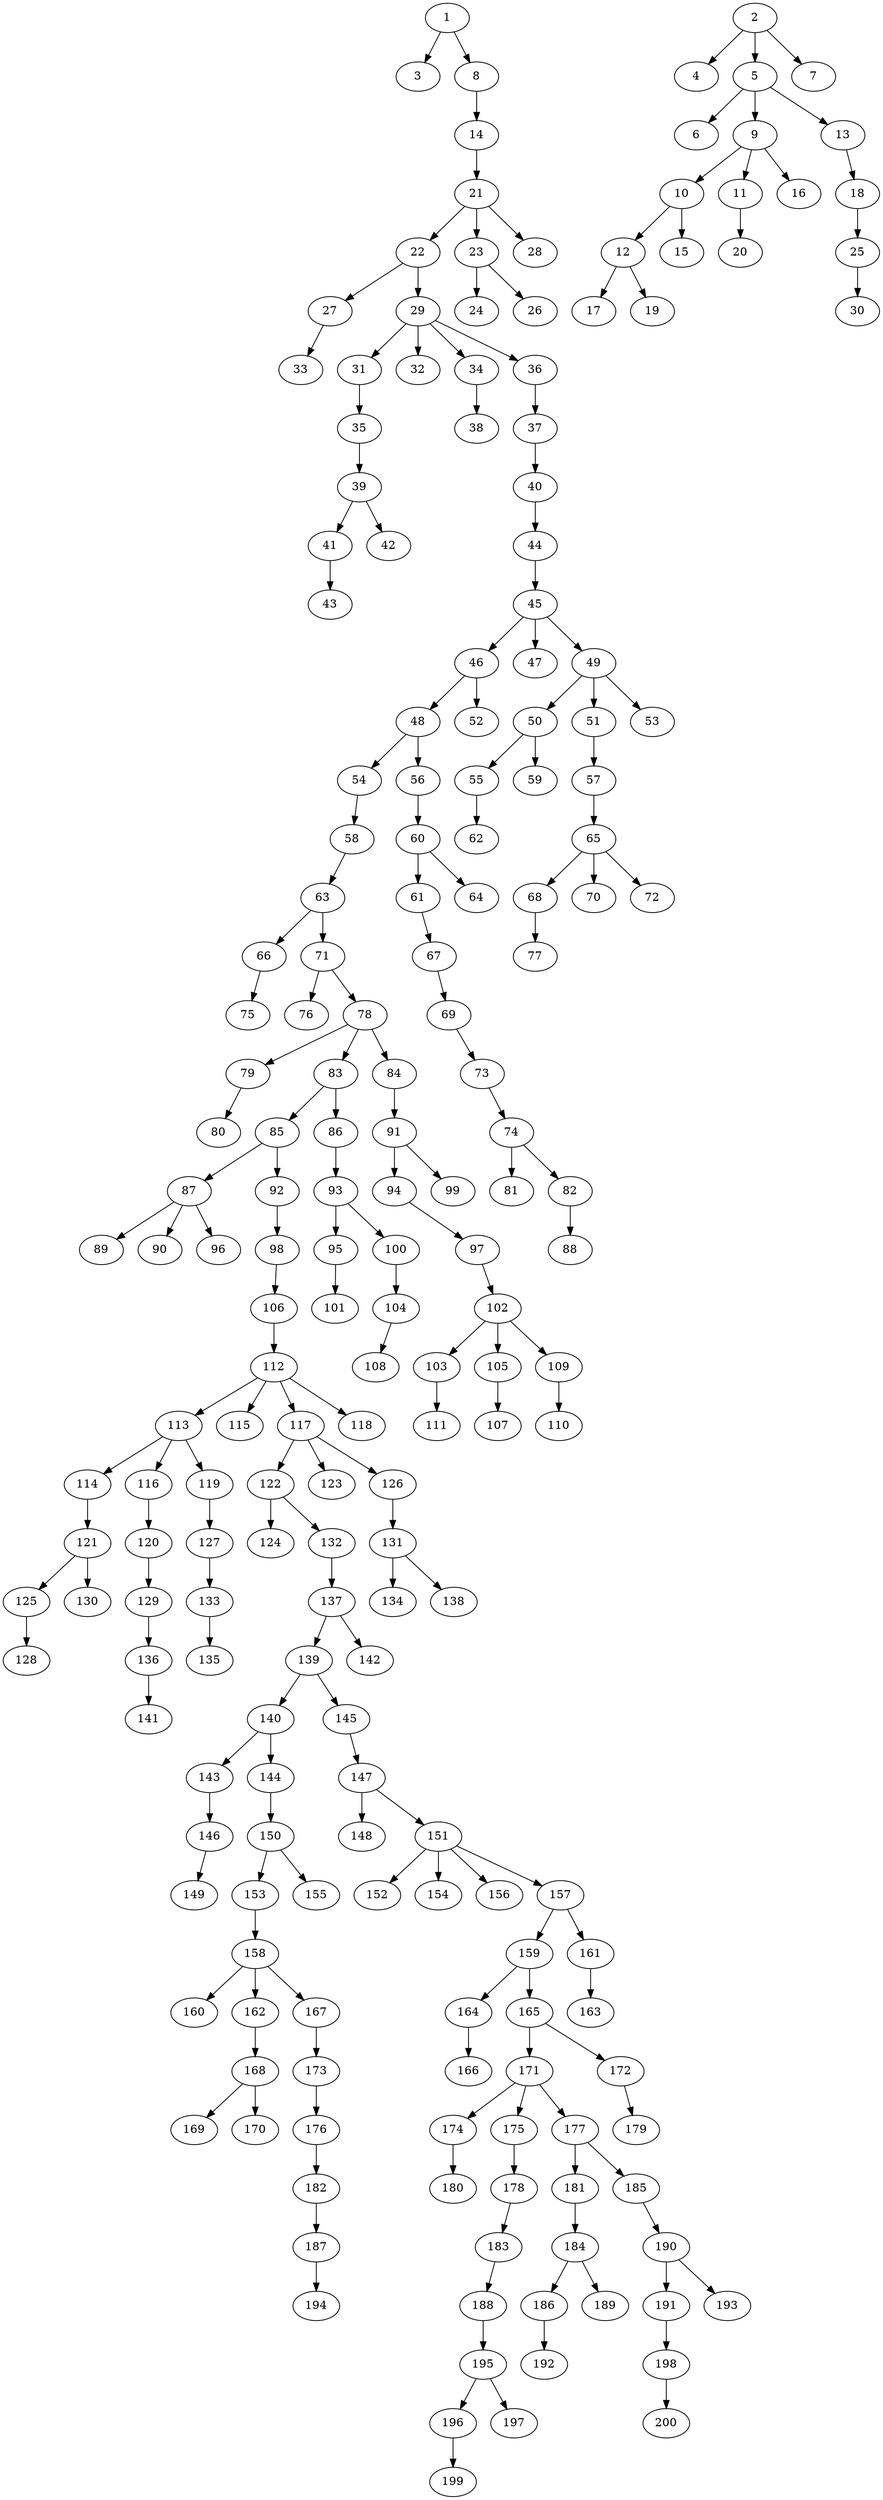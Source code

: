 // DAG automatically generated by daggen at Wed Apr 12 12:22:22 2017
// ./daggen --dot -n 200 --jump=5 --fat=0.2 --regularity=0.4 --density=0.2 
digraph G {
  1 [size="368580058271", alpha="0.09"]
  1 -> 3 [size ="411041792"]
  1 -> 8 [size ="411041792"]
  2 [size="68719476736", alpha="0.19"]
  2 -> 4 [size ="134217728"]
  2 -> 5 [size ="134217728"]
  2 -> 7 [size ="134217728"]
  3 [size="4586388200", alpha="0.20"]
  4 [size="3669693538", alpha="0.06"]
  5 [size="560341497456", alpha="0.03"]
  5 -> 6 [size ="536870912"]
  5 -> 9 [size ="536870912"]
  5 -> 13 [size ="536870912"]
  6 [size="21264632009", alpha="0.13"]
  7 [size="12149641132", alpha="0.00"]
  8 [size="213848573588", alpha="0.06"]
  8 -> 14 [size ="536870912"]
  9 [size="352531004309", alpha="0.19"]
  9 -> 10 [size ="411041792"]
  9 -> 11 [size ="411041792"]
  9 -> 16 [size ="411041792"]
  10 [size="893811492454", alpha="0.04"]
  10 -> 12 [size ="679477248"]
  10 -> 15 [size ="679477248"]
  11 [size="1073741824000", alpha="0.09"]
  11 -> 20 [size ="838860800"]
  12 [size="28991029248", alpha="0.18"]
  12 -> 17 [size ="75497472"]
  12 -> 19 [size ="75497472"]
  13 [size="93577235412", alpha="0.05"]
  13 -> 18 [size ="134217728"]
  14 [size="10915676496", alpha="0.03"]
  14 -> 21 [size ="536870912"]
  15 [size="855363222668", alpha="0.10"]
  16 [size="1019437476961", alpha="0.09"]
  17 [size="4972744267", alpha="0.03"]
  18 [size="78644908044", alpha="0.05"]
  18 -> 25 [size ="134217728"]
  19 [size="188295899166", alpha="0.12"]
  20 [size="68719476736", alpha="0.11"]
  21 [size="25736250333", alpha="0.11"]
  21 -> 22 [size ="679477248"]
  21 -> 23 [size ="679477248"]
  21 -> 28 [size ="679477248"]
  22 [size="549755813888", alpha="0.11"]
  22 -> 27 [size ="536870912"]
  22 -> 29 [size ="536870912"]
  23 [size="289879960656", alpha="0.04"]
  23 -> 24 [size ="209715200"]
  23 -> 26 [size ="209715200"]
  24 [size="780816874760", alpha="0.01"]
  25 [size="134217728000", alpha="0.13"]
  25 -> 30 [size ="209715200"]
  26 [size="8187682039", alpha="0.15"]
  27 [size="31881970915", alpha="0.06"]
  27 -> 33 [size ="33554432"]
  28 [size="99608958102", alpha="0.19"]
  29 [size="214444089672", alpha="0.03"]
  29 -> 31 [size ="209715200"]
  29 -> 32 [size ="209715200"]
  29 -> 34 [size ="209715200"]
  29 -> 36 [size ="209715200"]
  30 [size="2693174233", alpha="0.12"]
  31 [size="37720536994", alpha="0.16"]
  31 -> 35 [size ="33554432"]
  32 [size="14158066044", alpha="0.00"]
  33 [size="96357639142", alpha="0.17"]
  34 [size="15941221452", alpha="0.14"]
  34 -> 38 [size ="411041792"]
  35 [size="111736543643", alpha="0.06"]
  35 -> 39 [size ="75497472"]
  36 [size="977035887012", alpha="0.06"]
  36 -> 37 [size ="679477248"]
  37 [size="134217728000", alpha="0.14"]
  37 -> 40 [size ="209715200"]
  38 [size="368066609648", alpha="0.01"]
  39 [size="1073741824000", alpha="0.11"]
  39 -> 41 [size ="838860800"]
  39 -> 42 [size ="838860800"]
  40 [size="368293445632", alpha="0.02"]
  40 -> 44 [size ="411041792"]
  41 [size="333395703648", alpha="0.09"]
  41 -> 43 [size ="679477248"]
  42 [size="21746773374", alpha="0.18"]
  43 [size="182990849456", alpha="0.09"]
  44 [size="28878325531", alpha="0.09"]
  44 -> 45 [size ="838860800"]
  45 [size="68719476736", alpha="0.05"]
  45 -> 46 [size ="134217728"]
  45 -> 47 [size ="134217728"]
  45 -> 49 [size ="134217728"]
  46 [size="97934236620", alpha="0.05"]
  46 -> 48 [size ="134217728"]
  46 -> 52 [size ="134217728"]
  47 [size="5856417813", alpha="0.02"]
  48 [size="1073741824000", alpha="0.16"]
  48 -> 54 [size ="838860800"]
  48 -> 56 [size ="838860800"]
  49 [size="231928233984", alpha="0.05"]
  49 -> 50 [size ="301989888"]
  49 -> 51 [size ="301989888"]
  49 -> 53 [size ="301989888"]
  50 [size="549755813888", alpha="0.06"]
  50 -> 55 [size ="536870912"]
  50 -> 59 [size ="536870912"]
  51 [size="368293445632", alpha="0.12"]
  51 -> 57 [size ="411041792"]
  52 [size="782757789696", alpha="0.02"]
  53 [size="368293445632", alpha="0.19"]
  54 [size="355672264143", alpha="0.01"]
  54 -> 58 [size ="301989888"]
  55 [size="6719676103", alpha="0.17"]
  55 -> 62 [size ="838860800"]
  56 [size="134217728000", alpha="0.17"]
  56 -> 60 [size ="209715200"]
  57 [size="134217728000", alpha="0.03"]
  57 -> 65 [size ="209715200"]
  58 [size="81105484596", alpha="0.18"]
  58 -> 63 [size ="134217728"]
  59 [size="10743273986", alpha="0.11"]
  60 [size="19902180722", alpha="0.07"]
  60 -> 61 [size ="536870912"]
  60 -> 64 [size ="536870912"]
  61 [size="4304178550", alpha="0.04"]
  61 -> 67 [size ="411041792"]
  62 [size="549755813888", alpha="0.13"]
  63 [size="231928233984", alpha="0.17"]
  63 -> 66 [size ="301989888"]
  63 -> 71 [size ="301989888"]
  64 [size="368293445632", alpha="0.02"]
  65 [size="1857191934", alpha="0.06"]
  65 -> 68 [size ="33554432"]
  65 -> 70 [size ="33554432"]
  65 -> 72 [size ="33554432"]
  66 [size="83553444612", alpha="0.17"]
  66 -> 75 [size ="75497472"]
  67 [size="1078545265961", alpha="0.12"]
  67 -> 69 [size ="838860800"]
  68 [size="40927714068", alpha="0.18"]
  68 -> 77 [size ="134217728"]
  69 [size="1763138281", alpha="0.17"]
  69 -> 73 [size ="75497472"]
  70 [size="428936119009", alpha="0.06"]
  71 [size="661763032958", alpha="0.05"]
  71 -> 76 [size ="411041792"]
  71 -> 78 [size ="411041792"]
  72 [size="1969359745", alpha="0.02"]
  73 [size="21940845658", alpha="0.18"]
  73 -> 74 [size ="536870912"]
  74 [size="140114072556", alpha="0.04"]
  74 -> 81 [size ="134217728"]
  74 -> 82 [size ="134217728"]
  75 [size="134217728000", alpha="0.12"]
  76 [size="170287546824", alpha="0.07"]
  77 [size="28506142613", alpha="0.17"]
  78 [size="33439522468", alpha="0.09"]
  78 -> 79 [size ="679477248"]
  78 -> 83 [size ="679477248"]
  78 -> 84 [size ="679477248"]
  79 [size="549755813888", alpha="0.16"]
  79 -> 80 [size ="536870912"]
  80 [size="35735504052", alpha="0.01"]
  81 [size="368293445632", alpha="0.19"]
  82 [size="1047504316650", alpha="0.06"]
  82 -> 88 [size ="838860800"]
  83 [size="143873241604", alpha="0.02"]
  83 -> 85 [size ="679477248"]
  83 -> 86 [size ="679477248"]
  84 [size="782757789696", alpha="0.18"]
  84 -> 91 [size ="679477248"]
  85 [size="40080632622", alpha="0.15"]
  85 -> 87 [size ="838860800"]
  85 -> 92 [size ="838860800"]
  86 [size="231928233984", alpha="0.03"]
  86 -> 93 [size ="301989888"]
  87 [size="68719476736", alpha="0.12"]
  87 -> 89 [size ="134217728"]
  87 -> 90 [size ="134217728"]
  87 -> 96 [size ="134217728"]
  88 [size="47951516447", alpha="0.12"]
  89 [size="28991029248", alpha="0.03"]
  90 [size="6473425110", alpha="0.03"]
  91 [size="14876280682", alpha="0.10"]
  91 -> 94 [size ="536870912"]
  91 -> 99 [size ="536870912"]
  92 [size="676230776780", alpha="0.13"]
  92 -> 98 [size ="536870912"]
  93 [size="134217728000", alpha="0.18"]
  93 -> 95 [size ="209715200"]
  93 -> 100 [size ="209715200"]
  94 [size="8589934592", alpha="0.09"]
  94 -> 97 [size ="33554432"]
  95 [size="231928233984", alpha="0.10"]
  95 -> 101 [size ="301989888"]
  96 [size="1071000832524", alpha="0.02"]
  97 [size="148842350940", alpha="0.12"]
  97 -> 102 [size ="134217728"]
  98 [size="241754332030", alpha="0.02"]
  98 -> 106 [size ="209715200"]
  99 [size="8589934592", alpha="0.15"]
  100 [size="142003658628", alpha="0.03"]
  100 -> 104 [size ="536870912"]
  101 [size="94449622692", alpha="0.06"]
  102 [size="2667857999", alpha="0.19"]
  102 -> 103 [size ="209715200"]
  102 -> 105 [size ="209715200"]
  102 -> 109 [size ="209715200"]
  103 [size="8589934592", alpha="0.20"]
  103 -> 111 [size ="33554432"]
  104 [size="12408137558", alpha="0.16"]
  104 -> 108 [size ="301989888"]
  105 [size="3406168266", alpha="0.13"]
  105 -> 107 [size ="134217728"]
  106 [size="12947628064", alpha="0.01"]
  106 -> 112 [size ="33554432"]
  107 [size="28991029248", alpha="0.18"]
  108 [size="162092078689", alpha="0.13"]
  109 [size="495210182", alpha="0.10"]
  109 -> 110 [size ="33554432"]
  110 [size="79587217144", alpha="0.06"]
  111 [size="12432131257", alpha="0.19"]
  112 [size="8526185721", alpha="0.16"]
  112 -> 113 [size ="301989888"]
  112 -> 115 [size ="301989888"]
  112 -> 117 [size ="301989888"]
  112 -> 118 [size ="301989888"]
  113 [size="549755813888", alpha="0.13"]
  113 -> 114 [size ="536870912"]
  113 -> 116 [size ="536870912"]
  113 -> 119 [size ="536870912"]
  114 [size="70335823008", alpha="0.10"]
  114 -> 121 [size ="134217728"]
  115 [size="20528721336", alpha="0.03"]
  116 [size="23696854332", alpha="0.17"]
  116 -> 120 [size ="679477248"]
  117 [size="368293445632", alpha="0.16"]
  117 -> 122 [size ="411041792"]
  117 -> 123 [size ="411041792"]
  117 -> 126 [size ="411041792"]
  118 [size="265963378971", alpha="0.18"]
  119 [size="549755813888", alpha="0.04"]
  119 -> 127 [size ="536870912"]
  120 [size="531138236096", alpha="0.09"]
  120 -> 129 [size ="536870912"]
  121 [size="549755813888", alpha="0.20"]
  121 -> 125 [size ="536870912"]
  121 -> 130 [size ="536870912"]
  122 [size="549755813888", alpha="0.07"]
  122 -> 124 [size ="536870912"]
  122 -> 132 [size ="536870912"]
  123 [size="134217728000", alpha="0.03"]
  124 [size="134217728000", alpha="0.19"]
  125 [size="18532345452", alpha="0.11"]
  125 -> 128 [size ="33554432"]
  126 [size="8589934592", alpha="0.15"]
  126 -> 131 [size ="33554432"]
  127 [size="2691448985", alpha="0.00"]
  127 -> 133 [size ="134217728"]
  128 [size="549755813888", alpha="0.09"]
  129 [size="8188646005", alpha="0.01"]
  129 -> 136 [size ="209715200"]
  130 [size="299635471426", alpha="0.15"]
  131 [size="32394643614", alpha="0.03"]
  131 -> 134 [size ="536870912"]
  131 -> 138 [size ="536870912"]
  132 [size="7556527112", alpha="0.07"]
  132 -> 137 [size ="134217728"]
  133 [size="98185537862", alpha="0.05"]
  133 -> 135 [size ="75497472"]
  134 [size="549755813888", alpha="0.00"]
  135 [size="231928233984", alpha="0.05"]
  136 [size="776251720835", alpha="0.07"]
  136 -> 141 [size ="838860800"]
  137 [size="10443040228", alpha="0.08"]
  137 -> 139 [size ="33554432"]
  137 -> 142 [size ="33554432"]
  138 [size="39250162361", alpha="0.15"]
  139 [size="5365543768", alpha="0.00"]
  139 -> 140 [size ="536870912"]
  139 -> 145 [size ="536870912"]
  140 [size="1073741824000", alpha="0.01"]
  140 -> 143 [size ="838860800"]
  140 -> 144 [size ="838860800"]
  141 [size="15234858270", alpha="0.12"]
  142 [size="11078701738", alpha="0.01"]
  143 [size="137384650392", alpha="0.06"]
  143 -> 146 [size ="134217728"]
  144 [size="8589934592", alpha="0.03"]
  144 -> 150 [size ="33554432"]
  145 [size="28991029248", alpha="0.03"]
  145 -> 147 [size ="75497472"]
  146 [size="834450352744", alpha="0.11"]
  146 -> 149 [size ="679477248"]
  147 [size="757281162196", alpha="0.12"]
  147 -> 148 [size ="536870912"]
  147 -> 151 [size ="536870912"]
  148 [size="782757789696", alpha="0.14"]
  149 [size="28991029248", alpha="0.15"]
  150 [size="11928950284", alpha="0.14"]
  150 -> 153 [size ="209715200"]
  150 -> 155 [size ="209715200"]
  151 [size="117560714079", alpha="0.12"]
  151 -> 152 [size ="301989888"]
  151 -> 154 [size ="301989888"]
  151 -> 156 [size ="301989888"]
  151 -> 157 [size ="301989888"]
  152 [size="28991029248", alpha="0.06"]
  153 [size="231928233984", alpha="0.07"]
  153 -> 158 [size ="301989888"]
  154 [size="640756169575", alpha="0.13"]
  155 [size="2411962122", alpha="0.00"]
  156 [size="134217728000", alpha="0.10"]
  157 [size="1414658287964", alpha="0.07"]
  157 -> 159 [size ="838860800"]
  157 -> 161 [size ="838860800"]
  158 [size="782757789696", alpha="0.07"]
  158 -> 160 [size ="679477248"]
  158 -> 162 [size ="679477248"]
  158 -> 167 [size ="679477248"]
  159 [size="4666667092", alpha="0.07"]
  159 -> 164 [size ="75497472"]
  159 -> 165 [size ="75497472"]
  160 [size="339689849695", alpha="0.01"]
  161 [size="1073741824000", alpha="0.17"]
  161 -> 163 [size ="838860800"]
  162 [size="231928233984", alpha="0.13"]
  162 -> 168 [size ="301989888"]
  163 [size="746162429116", alpha="0.01"]
  164 [size="782757789696", alpha="0.16"]
  164 -> 166 [size ="679477248"]
  165 [size="134217728000", alpha="0.05"]
  165 -> 171 [size ="209715200"]
  165 -> 172 [size ="209715200"]
  166 [size="782757789696", alpha="0.20"]
  167 [size="27270370999", alpha="0.12"]
  167 -> 173 [size ="33554432"]
  168 [size="4624773249", alpha="0.02"]
  168 -> 169 [size ="75497472"]
  168 -> 170 [size ="75497472"]
  169 [size="8589934592", alpha="0.10"]
  170 [size="134217728000", alpha="0.02"]
  171 [size="68719476736", alpha="0.01"]
  171 -> 174 [size ="134217728"]
  171 -> 175 [size ="134217728"]
  171 -> 177 [size ="134217728"]
  172 [size="3683137357", alpha="0.11"]
  172 -> 179 [size ="75497472"]
  173 [size="231928233984", alpha="0.07"]
  173 -> 176 [size ="301989888"]
  174 [size="8589934592", alpha="0.03"]
  174 -> 180 [size ="33554432"]
  175 [size="782757789696", alpha="0.01"]
  175 -> 178 [size ="679477248"]
  176 [size="12449365957", alpha="0.13"]
  176 -> 182 [size ="411041792"]
  177 [size="3289279520", alpha="0.17"]
  177 -> 181 [size ="301989888"]
  177 -> 185 [size ="301989888"]
  178 [size="178976505527", alpha="0.15"]
  178 -> 183 [size ="301989888"]
  179 [size="461263314", alpha="0.05"]
  180 [size="804507767434", alpha="0.07"]
  181 [size="16797787002", alpha="0.13"]
  181 -> 184 [size ="411041792"]
  182 [size="1073741824000", alpha="0.16"]
  182 -> 187 [size ="838860800"]
  183 [size="20513408094", alpha="0.07"]
  183 -> 188 [size ="536870912"]
  184 [size="1073741824000", alpha="0.08"]
  184 -> 186 [size ="838860800"]
  184 -> 189 [size ="838860800"]
  185 [size="12225366755", alpha="0.10"]
  185 -> 190 [size ="33554432"]
  186 [size="134217728000", alpha="0.10"]
  186 -> 192 [size ="209715200"]
  187 [size="45482157864", alpha="0.03"]
  187 -> 194 [size ="134217728"]
  188 [size="22124210168", alpha="0.07"]
  188 -> 195 [size ="536870912"]
  189 [size="1520541924", alpha="0.02"]
  190 [size="68719476736", alpha="0.01"]
  190 -> 191 [size ="134217728"]
  190 -> 193 [size ="134217728"]
  191 [size="262781031144", alpha="0.06"]
  191 -> 198 [size ="209715200"]
  192 [size="419269809608", alpha="0.15"]
  193 [size="231928233984", alpha="0.20"]
  194 [size="28991029248", alpha="0.10"]
  195 [size="243181784503", alpha="0.09"]
  195 -> 196 [size ="411041792"]
  195 -> 197 [size ="411041792"]
  196 [size="278680060541", alpha="0.01"]
  196 -> 199 [size ="679477248"]
  197 [size="11554029573", alpha="0.13"]
  198 [size="6738302190", alpha="0.01"]
  198 -> 200 [size ="536870912"]
  199 [size="7209659677", alpha="0.11"]
  200 [size="134217728000", alpha="0.20"]
}

